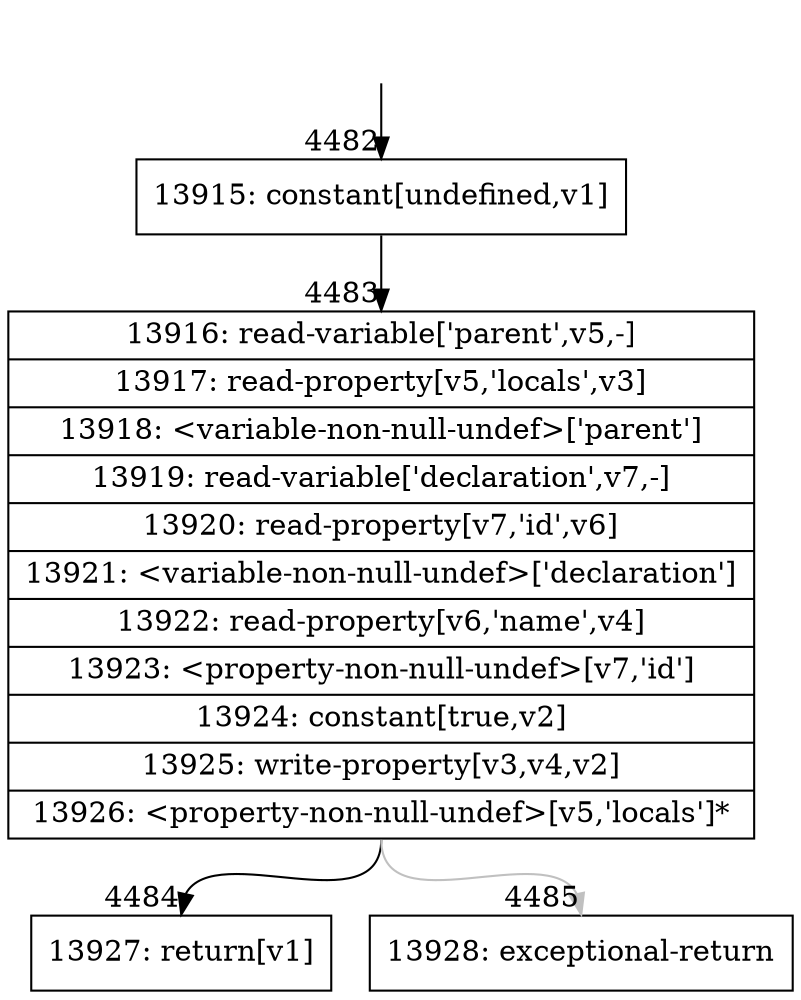 digraph {
rankdir="TD"
BB_entry273[shape=none,label=""];
BB_entry273 -> BB4482 [tailport=s, headport=n, headlabel="    4482"]
BB4482 [shape=record label="{13915: constant[undefined,v1]}" ] 
BB4482 -> BB4483 [tailport=s, headport=n, headlabel="      4483"]
BB4483 [shape=record label="{13916: read-variable['parent',v5,-]|13917: read-property[v5,'locals',v3]|13918: \<variable-non-null-undef\>['parent']|13919: read-variable['declaration',v7,-]|13920: read-property[v7,'id',v6]|13921: \<variable-non-null-undef\>['declaration']|13922: read-property[v6,'name',v4]|13923: \<property-non-null-undef\>[v7,'id']|13924: constant[true,v2]|13925: write-property[v3,v4,v2]|13926: \<property-non-null-undef\>[v5,'locals']*}" ] 
BB4483 -> BB4484 [tailport=s, headport=n, headlabel="      4484"]
BB4483 -> BB4485 [tailport=s, headport=n, color=gray, headlabel="      4485"]
BB4484 [shape=record label="{13927: return[v1]}" ] 
BB4485 [shape=record label="{13928: exceptional-return}" ] 
//#$~ 4500
}
